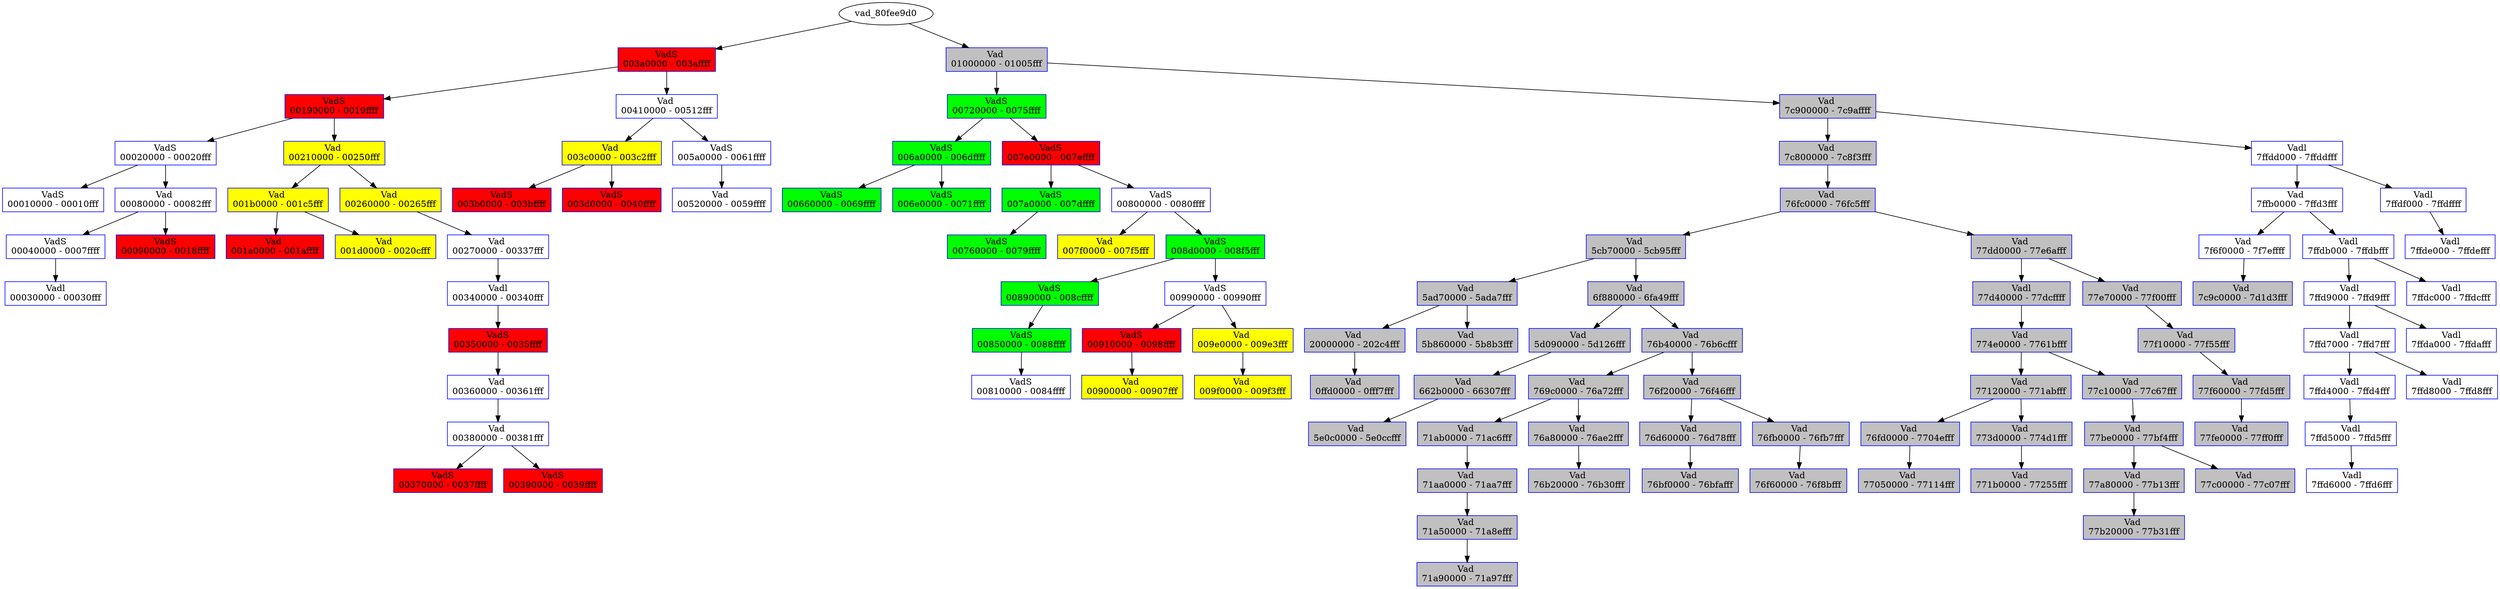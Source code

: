 /* Pid:    936 */
digraph processtree {
graph [rankdir = "TB"];
vad_80fee9d0 -> vad_80fcfb20
vad_80fcfb20 [label = "{ VadS\n003a0000 - 003affff }"shape = "record" color = "blue" style = "filled" fillcolor = "red"];
vad_80fcfb20 -> vad_80f4c180
vad_80f4c180 [label = "{ VadS\n00190000 - 0019ffff }"shape = "record" color = "blue" style = "filled" fillcolor = "red"];
vad_80f4c180 -> vad_80ef86d8
vad_80ef86d8 [label = "{ VadS\n00020000 - 00020fff }"shape = "record" color = "blue" style = "filled" fillcolor = "white"];
vad_80ef86d8 -> vad_80f4a2f0
vad_80f4a2f0 [label = "{ VadS\n00010000 - 00010fff }"shape = "record" color = "blue" style = "filled" fillcolor = "white"];
vad_80ef86d8 -> vad_ff281c50
vad_ff281c50 [label = "{ Vad \n00080000 - 00082fff }"shape = "record" color = "blue" style = "filled" fillcolor = "white"];
vad_ff281c50 -> vad_ff3862a8
vad_ff3862a8 [label = "{ VadS\n00040000 - 0007ffff }"shape = "record" color = "blue" style = "filled" fillcolor = "white"];
vad_ff3862a8 -> vad_ff208db8
vad_ff208db8 [label = "{ Vadl\n00030000 - 00030fff }"shape = "record" color = "blue" style = "filled" fillcolor = "white"];
vad_ff281c50 -> vad_ff396150
vad_ff396150 [label = "{ VadS\n00090000 - 0018ffff }"shape = "record" color = "blue" style = "filled" fillcolor = "red"];
vad_80f4c180 -> vad_ff2164e0
vad_ff2164e0 [label = "{ Vad \n00210000 - 00250fff }"shape = "record" color = "blue" style = "filled" fillcolor = "yellow"];
vad_ff2164e0 -> vad_ff214f78
vad_ff214f78 [label = "{ Vad \n001b0000 - 001c5fff }"shape = "record" color = "blue" style = "filled" fillcolor = "yellow"];
vad_ff214f78 -> vad_80f5fbf0
vad_80f5fbf0 [label = "{ Vad \n001a0000 - 001affff }"shape = "record" color = "blue" style = "filled" fillcolor = "red"];
vad_ff214f78 -> vad_ff214f48
vad_ff214f48 [label = "{ Vad \n001d0000 - 0020cfff }"shape = "record" color = "blue" style = "filled" fillcolor = "yellow"];
vad_ff2164e0 -> vad_ff2164b0
vad_ff2164b0 [label = "{ Vad \n00260000 - 00265fff }"shape = "record" color = "blue" style = "filled" fillcolor = "yellow"];
vad_ff2164b0 -> vad_ff2179b0
vad_ff2179b0 [label = "{ Vad \n00270000 - 00337fff }"shape = "record" color = "blue" style = "filled" fillcolor = "white"];
vad_ff2179b0 -> vad_ff208d38
vad_ff208d38 [label = "{ Vadl\n00340000 - 00340fff }"shape = "record" color = "blue" style = "filled" fillcolor = "white"];
vad_ff208d38 -> vad_80fcf710
vad_80fcf710 [label = "{ VadS\n00350000 - 0035ffff }"shape = "record" color = "blue" style = "filled" fillcolor = "red"];
vad_80fcf710 -> vad_ff214bd0
vad_ff214bd0 [label = "{ Vad \n00360000 - 00361fff }"shape = "record" color = "blue" style = "filled" fillcolor = "white"];
vad_ff214bd0 -> vad_ff214b48
vad_ff214b48 [label = "{ Vad \n00380000 - 00381fff }"shape = "record" color = "blue" style = "filled" fillcolor = "white"];
vad_ff214b48 -> vad_80fee1f8
vad_80fee1f8 [label = "{ VadS\n00370000 - 0037ffff }"shape = "record" color = "blue" style = "filled" fillcolor = "red"];
vad_ff214b48 -> vad_80f669c8
vad_80f669c8 [label = "{ VadS\n00390000 - 0039ffff }"shape = "record" color = "blue" style = "filled" fillcolor = "red"];
vad_80fcfb20 -> vad_ff217980
vad_ff217980 [label = "{ Vad \n00410000 - 00512fff }"shape = "record" color = "blue" style = "filled" fillcolor = "white"];
vad_ff217980 -> vad_ff2179e0
vad_ff2179e0 [label = "{ Vad \n003c0000 - 003c2fff }"shape = "record" color = "blue" style = "filled" fillcolor = "yellow"];
vad_ff2179e0 -> vad_80fcf548
vad_80fcf548 [label = "{ VadS\n003b0000 - 003bffff }"shape = "record" color = "blue" style = "filled" fillcolor = "red"];
vad_ff2179e0 -> vad_80fa91f8
vad_80fa91f8 [label = "{ VadS\n003d0000 - 0040ffff }"shape = "record" color = "blue" style = "filled" fillcolor = "red"];
vad_ff217980 -> vad_80f4c130
vad_80f4c130 [label = "{ VadS\n005a0000 - 0061ffff }"shape = "record" color = "blue" style = "filled" fillcolor = "white"];
vad_80f4c130 -> vad_ff208c30
vad_ff208c30 [label = "{ Vad \n00520000 - 0059ffff }"shape = "record" color = "blue" style = "filled" fillcolor = "white"];
vad_80fee9d0 -> vad_ff29d488
vad_ff29d488 [label = "{ Vad \n01000000 - 01005fff }"shape = "record" color = "blue" style = "filled" fillcolor = "gray"];
vad_ff29d488 -> vad_81027228
vad_81027228 [label = "{ VadS\n00720000 - 0075ffff }"shape = "record" color = "blue" style = "filled" fillcolor = "green"];
vad_81027228 -> vad_80fcffa8
vad_80fcffa8 [label = "{ VadS\n006a0000 - 006dffff }"shape = "record" color = "blue" style = "filled" fillcolor = "green"];
vad_80fcffa8 -> vad_80fa9e00
vad_80fa9e00 [label = "{ VadS\n00660000 - 0069ffff }"shape = "record" color = "blue" style = "filled" fillcolor = "green"];
vad_80fcffa8 -> vad_81027858
vad_81027858 [label = "{ VadS\n006e0000 - 0071ffff }"shape = "record" color = "blue" style = "filled" fillcolor = "green"];
vad_81027228 -> vad_80f66788
vad_80f66788 [label = "{ VadS\n007e0000 - 007effff }"shape = "record" color = "blue" style = "filled" fillcolor = "red"];
vad_80f66788 -> vad_80ef8728
vad_80ef8728 [label = "{ VadS\n007a0000 - 007dffff }"shape = "record" color = "blue" style = "filled" fillcolor = "green"];
vad_80ef8728 -> vad_ff223318
vad_ff223318 [label = "{ VadS\n00760000 - 0079ffff }"shape = "record" color = "blue" style = "filled" fillcolor = "green"];
vad_80f66788 -> vad_80ef79b8
vad_80ef79b8 [label = "{ VadS\n00800000 - 0080ffff }"shape = "record" color = "blue" style = "filled" fillcolor = "white"];
vad_80ef79b8 -> vad_ff1e92f8
vad_ff1e92f8 [label = "{ Vad \n007f0000 - 007f5fff }"shape = "record" color = "blue" style = "filled" fillcolor = "yellow"];
vad_80ef79b8 -> vad_ff376720
vad_ff376720 [label = "{ VadS\n008d0000 - 008f5fff }"shape = "record" color = "blue" style = "filled" fillcolor = "green"];
vad_ff376720 -> vad_ff29b630
vad_ff29b630 [label = "{ VadS\n00890000 - 008cffff }"shape = "record" color = "blue" style = "filled" fillcolor = "green"];
vad_ff29b630 -> vad_80f73630
vad_80f73630 [label = "{ VadS\n00850000 - 0088ffff }"shape = "record" color = "blue" style = "filled" fillcolor = "green"];
vad_80f73630 -> vad_ff3a51e8
vad_ff3a51e8 [label = "{ VadS\n00810000 - 0084ffff }"shape = "record" color = "blue" style = "filled" fillcolor = "white"];
vad_ff376720 -> vad_ff260558
vad_ff260558 [label = "{ VadS\n00990000 - 00990fff }"shape = "record" color = "blue" style = "filled" fillcolor = "white"];
vad_ff260558 -> vad_ff23ec90
vad_ff23ec90 [label = "{ VadS\n00910000 - 0098ffff }"shape = "record" color = "blue" style = "filled" fillcolor = "red"];
vad_ff23ec90 -> vad_ff2a4988
vad_ff2a4988 [label = "{ Vad \n00900000 - 00907fff }"shape = "record" color = "blue" style = "filled" fillcolor = "yellow"];
vad_ff260558 -> vad_80fcc520
vad_80fcc520 [label = "{ Vad \n009e0000 - 009e3fff }"shape = "record" color = "blue" style = "filled" fillcolor = "yellow"];
vad_80fcc520 -> vad_ff245990
vad_ff245990 [label = "{ Vad \n009f0000 - 009f3fff }"shape = "record" color = "blue" style = "filled" fillcolor = "yellow"];
vad_ff29d488 -> vad_ff2140a8
vad_ff2140a8 [label = "{ Vad \n7c900000 - 7c9affff }"shape = "record" color = "blue" style = "filled" fillcolor = "gray"];
vad_ff2140a8 -> vad_ff281c88
vad_ff281c88 [label = "{ Vad \n7c800000 - 7c8f3fff }"shape = "record" color = "blue" style = "filled" fillcolor = "gray"];
vad_ff281c88 -> vad_ff2a3e28
vad_ff2a3e28 [label = "{ Vad \n76fc0000 - 76fc5fff }"shape = "record" color = "blue" style = "filled" fillcolor = "gray"];
vad_ff2a3e28 -> vad_ff216008
vad_ff216008 [label = "{ Vad \n5cb70000 - 5cb95fff }"shape = "record" color = "blue" style = "filled" fillcolor = "gray"];
vad_ff216008 -> vad_ff217a10
vad_ff217a10 [label = "{ Vad \n5ad70000 - 5ada7fff }"shape = "record" color = "blue" style = "filled" fillcolor = "gray"];
vad_ff217a10 -> vad_80fb63d8
vad_80fb63d8 [label = "{ Vad \n20000000 - 202c4fff }"shape = "record" color = "blue" style = "filled" fillcolor = "gray"];
vad_80fb63d8 -> vad_80f4a258
vad_80f4a258 [label = "{ Vad \n0ffd0000 - 0fff7fff }"shape = "record" color = "blue" style = "filled" fillcolor = "gray"];
vad_ff217a10 -> vad_ff368b78
vad_ff368b78 [label = "{ Vad \n5b860000 - 5b8b3fff }"shape = "record" color = "blue" style = "filled" fillcolor = "gray"];
vad_ff216008 -> vad_ff216150
vad_ff216150 [label = "{ Vad \n6f880000 - 6fa49fff }"shape = "record" color = "blue" style = "filled" fillcolor = "gray"];
vad_ff216150 -> vad_ff209538
vad_ff209538 [label = "{ Vad \n5d090000 - 5d126fff }"shape = "record" color = "blue" style = "filled" fillcolor = "gray"];
vad_ff209538 -> vad_ff247850
vad_ff247850 [label = "{ Vad \n662b0000 - 66307fff }"shape = "record" color = "blue" style = "filled" fillcolor = "gray"];
vad_ff247850 -> vad_80f4e748
vad_80f4e748 [label = "{ Vad \n5e0c0000 - 5e0ccfff }"shape = "record" color = "blue" style = "filled" fillcolor = "gray"];
vad_ff216150 -> vad_ff2160c0
vad_ff2160c0 [label = "{ Vad \n76b40000 - 76b6cfff }"shape = "record" color = "blue" style = "filled" fillcolor = "gray"];
vad_ff2160c0 -> vad_ff217a40
vad_ff217a40 [label = "{ Vad \n769c0000 - 76a72fff }"shape = "record" color = "blue" style = "filled" fillcolor = "gray"];
vad_ff217a40 -> vad_ff2992b8
vad_ff2992b8 [label = "{ Vad \n71ab0000 - 71ac6fff }"shape = "record" color = "blue" style = "filled" fillcolor = "gray"];
vad_ff2992b8 -> vad_ff299180
vad_ff299180 [label = "{ Vad \n71aa0000 - 71aa7fff }"shape = "record" color = "blue" style = "filled" fillcolor = "gray"];
vad_ff299180 -> vad_ff213b18
vad_ff213b18 [label = "{ Vad \n71a50000 - 71a8efff }"shape = "record" color = "blue" style = "filled" fillcolor = "gray"];
vad_ff213b18 -> vad_ff247820
vad_ff247820 [label = "{ Vad \n71a90000 - 71a97fff }"shape = "record" color = "blue" style = "filled" fillcolor = "gray"];
vad_ff217a40 -> vad_ff2991e8
vad_ff2991e8 [label = "{ Vad \n76a80000 - 76ae2fff }"shape = "record" color = "blue" style = "filled" fillcolor = "gray"];
vad_ff2991e8 -> vad_80f766d8
vad_80f766d8 [label = "{ Vad \n76b20000 - 76b30fff }"shape = "record" color = "blue" style = "filled" fillcolor = "gray"];
vad_ff2160c0 -> vad_ff215550
vad_ff215550 [label = "{ Vad \n76f20000 - 76f46fff }"shape = "record" color = "blue" style = "filled" fillcolor = "gray"];
vad_ff215550 -> vad_ff215520
vad_ff215520 [label = "{ Vad \n76d60000 - 76d78fff }"shape = "record" color = "blue" style = "filled" fillcolor = "gray"];
vad_ff215520 -> vad_ff210be0
vad_ff210be0 [label = "{ Vad \n76bf0000 - 76bfafff }"shape = "record" color = "blue" style = "filled" fillcolor = "gray"];
vad_ff215550 -> vad_ff252078
vad_ff252078 [label = "{ Vad \n76fb0000 - 76fb7fff }"shape = "record" color = "blue" style = "filled" fillcolor = "gray"];
vad_ff252078 -> vad_ff252130
vad_ff252130 [label = "{ Vad \n76f60000 - 76f8bfff }"shape = "record" color = "blue" style = "filled" fillcolor = "gray"];
vad_ff2a3e28 -> vad_ff216480
vad_ff216480 [label = "{ Vad \n77dd0000 - 77e6afff }"shape = "record" color = "blue" style = "filled" fillcolor = "gray"];
vad_ff216480 -> vad_ff208d78
vad_ff208d78 [label = "{ Vadl\n77d40000 - 77dcffff }"shape = "record" color = "blue" style = "filled" fillcolor = "gray"];
vad_ff208d78 -> vad_ff216090
vad_ff216090 [label = "{ Vad \n774e0000 - 7761bfff }"shape = "record" color = "blue" style = "filled" fillcolor = "gray"];
vad_ff216090 -> vad_ff217b30
vad_ff217b30 [label = "{ Vad \n77120000 - 771abfff }"shape = "record" color = "blue" style = "filled" fillcolor = "gray"];
vad_ff217b30 -> vad_ff1f5590
vad_ff1f5590 [label = "{ Vad \n76fd0000 - 7704efff }"shape = "record" color = "blue" style = "filled" fillcolor = "gray"];
vad_ff1f5590 -> vad_ff206498
vad_ff206498 [label = "{ Vad \n77050000 - 77114fff }"shape = "record" color = "blue" style = "filled" fillcolor = "gray"];
vad_ff217b30 -> vad_ff209568
vad_ff209568 [label = "{ Vad \n773d0000 - 774d1fff }"shape = "record" color = "blue" style = "filled" fillcolor = "gray"];
vad_ff209568 -> vad_ff3c6a70
vad_ff3c6a70 [label = "{ Vad \n771b0000 - 77255fff }"shape = "record" color = "blue" style = "filled" fillcolor = "gray"];
vad_ff216090 -> vad_ff216060
vad_ff216060 [label = "{ Vad \n77c10000 - 77c67fff }"shape = "record" color = "blue" style = "filled" fillcolor = "gray"];
vad_ff216060 -> vad_ff217b00
vad_ff217b00 [label = "{ Vad \n77be0000 - 77bf4fff }"shape = "record" color = "blue" style = "filled" fillcolor = "gray"];
vad_ff217b00 -> vad_ff2ad8d0
vad_ff2ad8d0 [label = "{ Vad \n77a80000 - 77b13fff }"shape = "record" color = "blue" style = "filled" fillcolor = "gray"];
vad_ff2ad8d0 -> vad_ff25afa8
vad_ff25afa8 [label = "{ Vad \n77b20000 - 77b31fff }"shape = "record" color = "blue" style = "filled" fillcolor = "gray"];
vad_ff217b00 -> vad_ff217ad0
vad_ff217ad0 [label = "{ Vad \n77c00000 - 77c07fff }"shape = "record" color = "blue" style = "filled" fillcolor = "gray"];
vad_ff216480 -> vad_ff216450
vad_ff216450 [label = "{ Vad \n77e70000 - 77f00fff }"shape = "record" color = "blue" style = "filled" fillcolor = "gray"];
vad_ff216450 -> vad_ff2160f0
vad_ff2160f0 [label = "{ Vad \n77f10000 - 77f55fff }"shape = "record" color = "blue" style = "filled" fillcolor = "gray"];
vad_ff2160f0 -> vad_ff217a70
vad_ff217a70 [label = "{ Vad \n77f60000 - 77fd5fff }"shape = "record" color = "blue" style = "filled" fillcolor = "gray"];
vad_ff217a70 -> vad_ff299150
vad_ff299150 [label = "{ Vad \n77fe0000 - 77ff0fff }"shape = "record" color = "blue" style = "filled" fillcolor = "gray"];
vad_ff2140a8 -> vad_ff2992e8
vad_ff2992e8 [label = "{ Vadl\n7ffdd000 - 7ffddfff }"shape = "record" color = "blue" style = "filled" fillcolor = "white"];
vad_ff2992e8 -> vad_ff1ffe80
vad_ff1ffe80 [label = "{ Vad \n7ffb0000 - 7ffd3fff }"shape = "record" color = "blue" style = "filled" fillcolor = "white"];
vad_ff1ffe80 -> vad_ff214fd8
vad_ff214fd8 [label = "{ Vad \n7f6f0000 - 7f7effff }"shape = "record" color = "blue" style = "filled" fillcolor = "white"];
vad_ff214fd8 -> vad_ff217aa0
vad_ff217aa0 [label = "{ Vad \n7c9c0000 - 7d1d3fff }"shape = "record" color = "blue" style = "filled" fillcolor = "gray"];
vad_ff1ffe80 -> vad_ff1fa7c8
vad_ff1fa7c8 [label = "{ Vadl\n7ffdb000 - 7ffdbfff }"shape = "record" color = "blue" style = "filled" fillcolor = "white"];
vad_ff1fa7c8 -> vad_ff213b80
vad_ff213b80 [label = "{ Vadl\n7ffd9000 - 7ffd9fff }"shape = "record" color = "blue" style = "filled" fillcolor = "white"];
vad_ff213b80 -> vad_ff215398
vad_ff215398 [label = "{ Vadl\n7ffd7000 - 7ffd7fff }"shape = "record" color = "blue" style = "filled" fillcolor = "white"];
vad_ff215398 -> vad_ff22a3b0
vad_ff22a3b0 [label = "{ Vadl\n7ffd4000 - 7ffd4fff }"shape = "record" color = "blue" style = "filled" fillcolor = "white"];
vad_ff22a3b0 -> vad_81029048
vad_81029048 [label = "{ Vadl\n7ffd5000 - 7ffd5fff }"shape = "record" color = "blue" style = "filled" fillcolor = "white"];
vad_81029048 -> vad_ff243bf0
vad_ff243bf0 [label = "{ Vadl\n7ffd6000 - 7ffd6fff }"shape = "record" color = "blue" style = "filled" fillcolor = "white"];
vad_ff215398 -> vad_80f7a9c0
vad_80f7a9c0 [label = "{ Vadl\n7ffd8000 - 7ffd8fff }"shape = "record" color = "blue" style = "filled" fillcolor = "white"];
vad_ff213b80 -> vad_ff2348d8
vad_ff2348d8 [label = "{ Vadl\n7ffda000 - 7ffdafff }"shape = "record" color = "blue" style = "filled" fillcolor = "white"];
vad_ff1fa7c8 -> vad_ff27bc50
vad_ff27bc50 [label = "{ Vadl\n7ffdc000 - 7ffdcfff }"shape = "record" color = "blue" style = "filled" fillcolor = "white"];
vad_ff2992e8 -> vad_80f5fba0
vad_80f5fba0 [label = "{ Vadl\n7ffdf000 - 7ffdffff }"shape = "record" color = "blue" style = "filled" fillcolor = "white"];
vad_80f5fba0 -> vad_ff281cb8
vad_ff281cb8 [label = "{ Vadl\n7ffde000 - 7ffdefff }"shape = "record" color = "blue" style = "filled" fillcolor = "white"];
}
